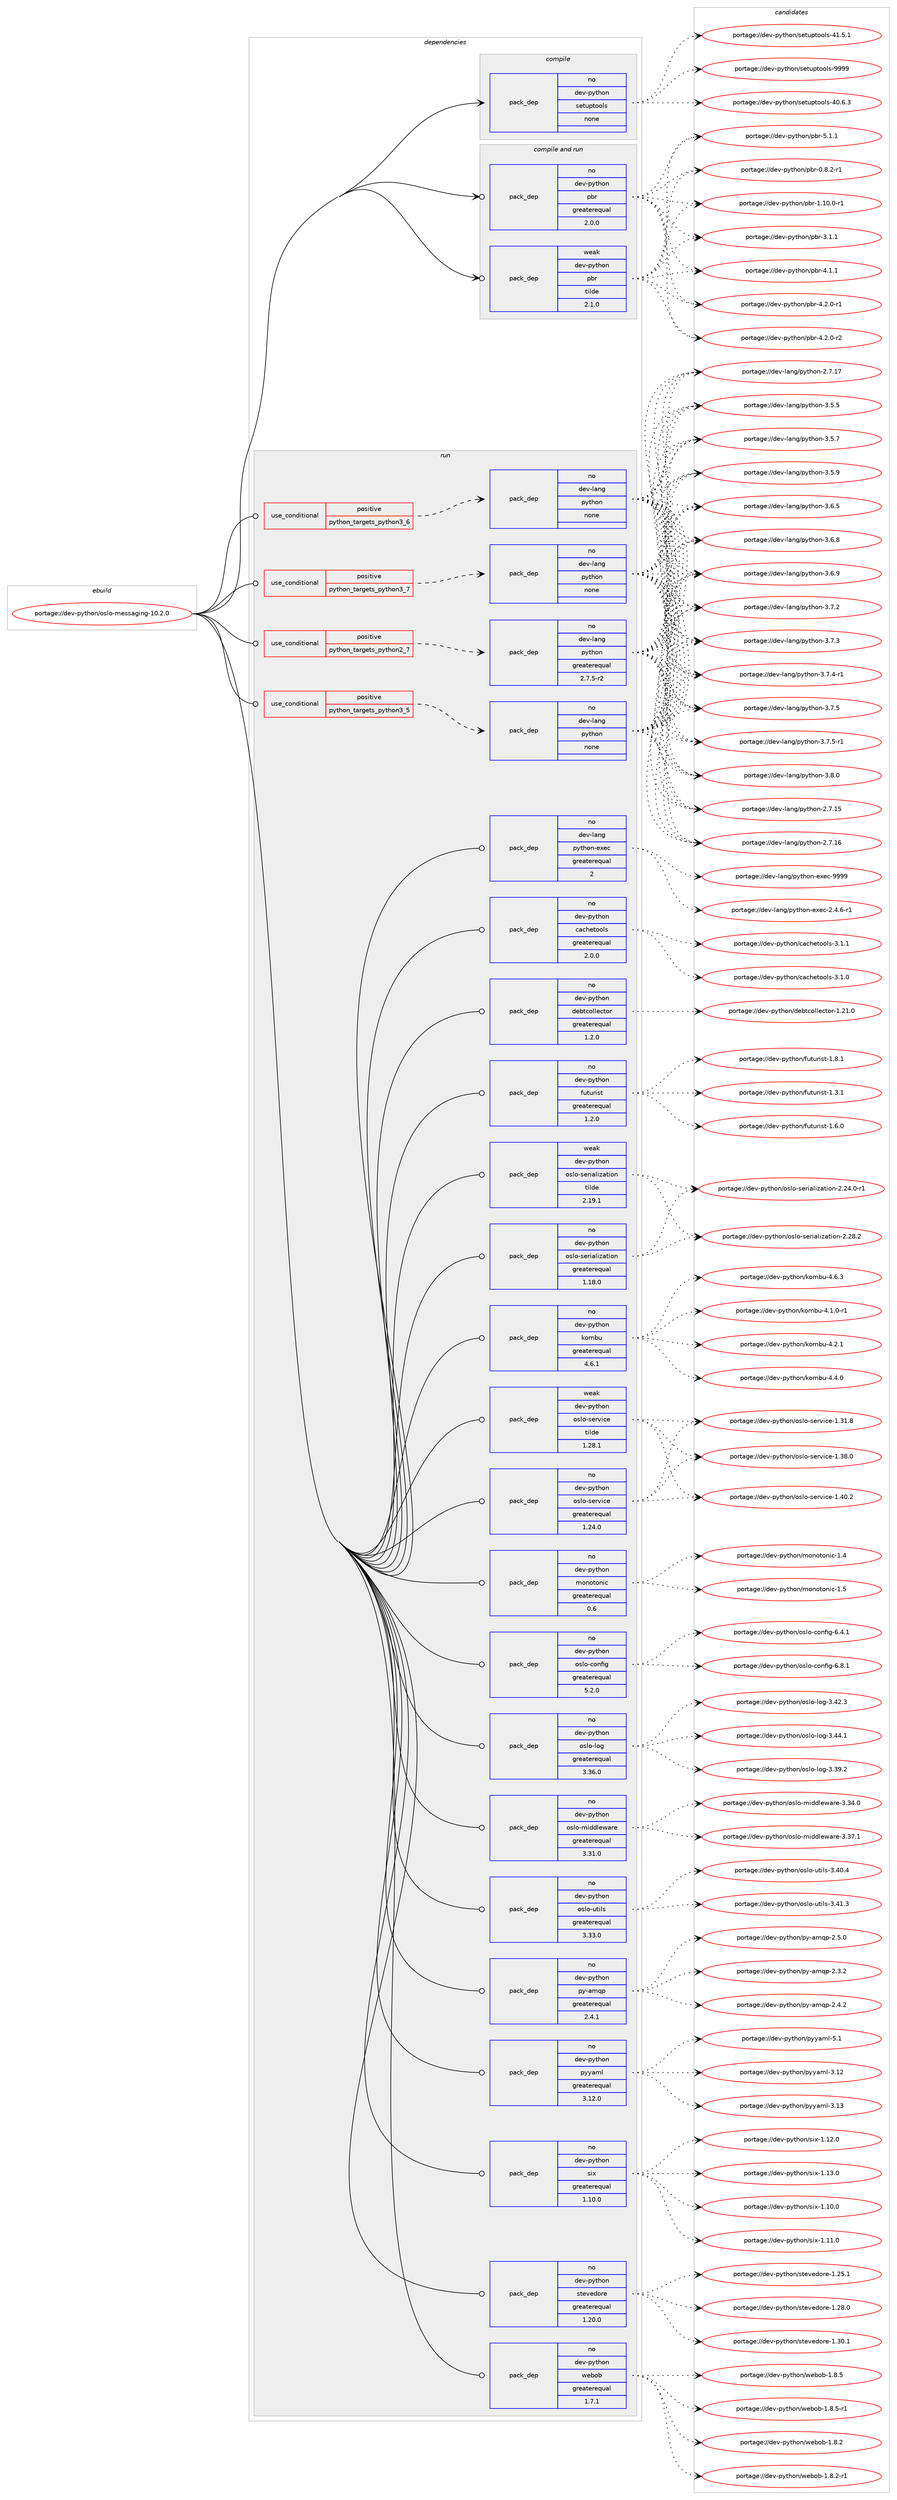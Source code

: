 digraph prolog {

# *************
# Graph options
# *************

newrank=true;
concentrate=true;
compound=true;
graph [rankdir=LR,fontname=Helvetica,fontsize=10,ranksep=1.5];#, ranksep=2.5, nodesep=0.2];
edge  [arrowhead=vee];
node  [fontname=Helvetica,fontsize=10];

# **********
# The ebuild
# **********

subgraph cluster_leftcol {
color=gray;
rank=same;
label=<<i>ebuild</i>>;
id [label="portage://dev-python/oslo-messaging-10.2.0", color=red, width=4, href="../dev-python/oslo-messaging-10.2.0.svg"];
}

# ****************
# The dependencies
# ****************

subgraph cluster_midcol {
color=gray;
label=<<i>dependencies</i>>;
subgraph cluster_compile {
fillcolor="#eeeeee";
style=filled;
label=<<i>compile</i>>;
subgraph pack117744 {
dependency154255 [label=<<TABLE BORDER="0" CELLBORDER="1" CELLSPACING="0" CELLPADDING="4" WIDTH="220"><TR><TD ROWSPAN="6" CELLPADDING="30">pack_dep</TD></TR><TR><TD WIDTH="110">no</TD></TR><TR><TD>dev-python</TD></TR><TR><TD>setuptools</TD></TR><TR><TD>none</TD></TR><TR><TD></TD></TR></TABLE>>, shape=none, color=blue];
}
id:e -> dependency154255:w [weight=20,style="solid",arrowhead="vee"];
}
subgraph cluster_compileandrun {
fillcolor="#eeeeee";
style=filled;
label=<<i>compile and run</i>>;
subgraph pack117745 {
dependency154256 [label=<<TABLE BORDER="0" CELLBORDER="1" CELLSPACING="0" CELLPADDING="4" WIDTH="220"><TR><TD ROWSPAN="6" CELLPADDING="30">pack_dep</TD></TR><TR><TD WIDTH="110">no</TD></TR><TR><TD>dev-python</TD></TR><TR><TD>pbr</TD></TR><TR><TD>greaterequal</TD></TR><TR><TD>2.0.0</TD></TR></TABLE>>, shape=none, color=blue];
}
id:e -> dependency154256:w [weight=20,style="solid",arrowhead="odotvee"];
subgraph pack117746 {
dependency154257 [label=<<TABLE BORDER="0" CELLBORDER="1" CELLSPACING="0" CELLPADDING="4" WIDTH="220"><TR><TD ROWSPAN="6" CELLPADDING="30">pack_dep</TD></TR><TR><TD WIDTH="110">weak</TD></TR><TR><TD>dev-python</TD></TR><TR><TD>pbr</TD></TR><TR><TD>tilde</TD></TR><TR><TD>2.1.0</TD></TR></TABLE>>, shape=none, color=blue];
}
id:e -> dependency154257:w [weight=20,style="solid",arrowhead="odotvee"];
}
subgraph cluster_run {
fillcolor="#eeeeee";
style=filled;
label=<<i>run</i>>;
subgraph cond33170 {
dependency154258 [label=<<TABLE BORDER="0" CELLBORDER="1" CELLSPACING="0" CELLPADDING="4"><TR><TD ROWSPAN="3" CELLPADDING="10">use_conditional</TD></TR><TR><TD>positive</TD></TR><TR><TD>python_targets_python2_7</TD></TR></TABLE>>, shape=none, color=red];
subgraph pack117747 {
dependency154259 [label=<<TABLE BORDER="0" CELLBORDER="1" CELLSPACING="0" CELLPADDING="4" WIDTH="220"><TR><TD ROWSPAN="6" CELLPADDING="30">pack_dep</TD></TR><TR><TD WIDTH="110">no</TD></TR><TR><TD>dev-lang</TD></TR><TR><TD>python</TD></TR><TR><TD>greaterequal</TD></TR><TR><TD>2.7.5-r2</TD></TR></TABLE>>, shape=none, color=blue];
}
dependency154258:e -> dependency154259:w [weight=20,style="dashed",arrowhead="vee"];
}
id:e -> dependency154258:w [weight=20,style="solid",arrowhead="odot"];
subgraph cond33171 {
dependency154260 [label=<<TABLE BORDER="0" CELLBORDER="1" CELLSPACING="0" CELLPADDING="4"><TR><TD ROWSPAN="3" CELLPADDING="10">use_conditional</TD></TR><TR><TD>positive</TD></TR><TR><TD>python_targets_python3_5</TD></TR></TABLE>>, shape=none, color=red];
subgraph pack117748 {
dependency154261 [label=<<TABLE BORDER="0" CELLBORDER="1" CELLSPACING="0" CELLPADDING="4" WIDTH="220"><TR><TD ROWSPAN="6" CELLPADDING="30">pack_dep</TD></TR><TR><TD WIDTH="110">no</TD></TR><TR><TD>dev-lang</TD></TR><TR><TD>python</TD></TR><TR><TD>none</TD></TR><TR><TD></TD></TR></TABLE>>, shape=none, color=blue];
}
dependency154260:e -> dependency154261:w [weight=20,style="dashed",arrowhead="vee"];
}
id:e -> dependency154260:w [weight=20,style="solid",arrowhead="odot"];
subgraph cond33172 {
dependency154262 [label=<<TABLE BORDER="0" CELLBORDER="1" CELLSPACING="0" CELLPADDING="4"><TR><TD ROWSPAN="3" CELLPADDING="10">use_conditional</TD></TR><TR><TD>positive</TD></TR><TR><TD>python_targets_python3_6</TD></TR></TABLE>>, shape=none, color=red];
subgraph pack117749 {
dependency154263 [label=<<TABLE BORDER="0" CELLBORDER="1" CELLSPACING="0" CELLPADDING="4" WIDTH="220"><TR><TD ROWSPAN="6" CELLPADDING="30">pack_dep</TD></TR><TR><TD WIDTH="110">no</TD></TR><TR><TD>dev-lang</TD></TR><TR><TD>python</TD></TR><TR><TD>none</TD></TR><TR><TD></TD></TR></TABLE>>, shape=none, color=blue];
}
dependency154262:e -> dependency154263:w [weight=20,style="dashed",arrowhead="vee"];
}
id:e -> dependency154262:w [weight=20,style="solid",arrowhead="odot"];
subgraph cond33173 {
dependency154264 [label=<<TABLE BORDER="0" CELLBORDER="1" CELLSPACING="0" CELLPADDING="4"><TR><TD ROWSPAN="3" CELLPADDING="10">use_conditional</TD></TR><TR><TD>positive</TD></TR><TR><TD>python_targets_python3_7</TD></TR></TABLE>>, shape=none, color=red];
subgraph pack117750 {
dependency154265 [label=<<TABLE BORDER="0" CELLBORDER="1" CELLSPACING="0" CELLPADDING="4" WIDTH="220"><TR><TD ROWSPAN="6" CELLPADDING="30">pack_dep</TD></TR><TR><TD WIDTH="110">no</TD></TR><TR><TD>dev-lang</TD></TR><TR><TD>python</TD></TR><TR><TD>none</TD></TR><TR><TD></TD></TR></TABLE>>, shape=none, color=blue];
}
dependency154264:e -> dependency154265:w [weight=20,style="dashed",arrowhead="vee"];
}
id:e -> dependency154264:w [weight=20,style="solid",arrowhead="odot"];
subgraph pack117751 {
dependency154266 [label=<<TABLE BORDER="0" CELLBORDER="1" CELLSPACING="0" CELLPADDING="4" WIDTH="220"><TR><TD ROWSPAN="6" CELLPADDING="30">pack_dep</TD></TR><TR><TD WIDTH="110">no</TD></TR><TR><TD>dev-lang</TD></TR><TR><TD>python-exec</TD></TR><TR><TD>greaterequal</TD></TR><TR><TD>2</TD></TR></TABLE>>, shape=none, color=blue];
}
id:e -> dependency154266:w [weight=20,style="solid",arrowhead="odot"];
subgraph pack117752 {
dependency154267 [label=<<TABLE BORDER="0" CELLBORDER="1" CELLSPACING="0" CELLPADDING="4" WIDTH="220"><TR><TD ROWSPAN="6" CELLPADDING="30">pack_dep</TD></TR><TR><TD WIDTH="110">no</TD></TR><TR><TD>dev-python</TD></TR><TR><TD>cachetools</TD></TR><TR><TD>greaterequal</TD></TR><TR><TD>2.0.0</TD></TR></TABLE>>, shape=none, color=blue];
}
id:e -> dependency154267:w [weight=20,style="solid",arrowhead="odot"];
subgraph pack117753 {
dependency154268 [label=<<TABLE BORDER="0" CELLBORDER="1" CELLSPACING="0" CELLPADDING="4" WIDTH="220"><TR><TD ROWSPAN="6" CELLPADDING="30">pack_dep</TD></TR><TR><TD WIDTH="110">no</TD></TR><TR><TD>dev-python</TD></TR><TR><TD>debtcollector</TD></TR><TR><TD>greaterequal</TD></TR><TR><TD>1.2.0</TD></TR></TABLE>>, shape=none, color=blue];
}
id:e -> dependency154268:w [weight=20,style="solid",arrowhead="odot"];
subgraph pack117754 {
dependency154269 [label=<<TABLE BORDER="0" CELLBORDER="1" CELLSPACING="0" CELLPADDING="4" WIDTH="220"><TR><TD ROWSPAN="6" CELLPADDING="30">pack_dep</TD></TR><TR><TD WIDTH="110">no</TD></TR><TR><TD>dev-python</TD></TR><TR><TD>futurist</TD></TR><TR><TD>greaterequal</TD></TR><TR><TD>1.2.0</TD></TR></TABLE>>, shape=none, color=blue];
}
id:e -> dependency154269:w [weight=20,style="solid",arrowhead="odot"];
subgraph pack117755 {
dependency154270 [label=<<TABLE BORDER="0" CELLBORDER="1" CELLSPACING="0" CELLPADDING="4" WIDTH="220"><TR><TD ROWSPAN="6" CELLPADDING="30">pack_dep</TD></TR><TR><TD WIDTH="110">no</TD></TR><TR><TD>dev-python</TD></TR><TR><TD>kombu</TD></TR><TR><TD>greaterequal</TD></TR><TR><TD>4.6.1</TD></TR></TABLE>>, shape=none, color=blue];
}
id:e -> dependency154270:w [weight=20,style="solid",arrowhead="odot"];
subgraph pack117756 {
dependency154271 [label=<<TABLE BORDER="0" CELLBORDER="1" CELLSPACING="0" CELLPADDING="4" WIDTH="220"><TR><TD ROWSPAN="6" CELLPADDING="30">pack_dep</TD></TR><TR><TD WIDTH="110">no</TD></TR><TR><TD>dev-python</TD></TR><TR><TD>monotonic</TD></TR><TR><TD>greaterequal</TD></TR><TR><TD>0.6</TD></TR></TABLE>>, shape=none, color=blue];
}
id:e -> dependency154271:w [weight=20,style="solid",arrowhead="odot"];
subgraph pack117757 {
dependency154272 [label=<<TABLE BORDER="0" CELLBORDER="1" CELLSPACING="0" CELLPADDING="4" WIDTH="220"><TR><TD ROWSPAN="6" CELLPADDING="30">pack_dep</TD></TR><TR><TD WIDTH="110">no</TD></TR><TR><TD>dev-python</TD></TR><TR><TD>oslo-config</TD></TR><TR><TD>greaterequal</TD></TR><TR><TD>5.2.0</TD></TR></TABLE>>, shape=none, color=blue];
}
id:e -> dependency154272:w [weight=20,style="solid",arrowhead="odot"];
subgraph pack117758 {
dependency154273 [label=<<TABLE BORDER="0" CELLBORDER="1" CELLSPACING="0" CELLPADDING="4" WIDTH="220"><TR><TD ROWSPAN="6" CELLPADDING="30">pack_dep</TD></TR><TR><TD WIDTH="110">no</TD></TR><TR><TD>dev-python</TD></TR><TR><TD>oslo-log</TD></TR><TR><TD>greaterequal</TD></TR><TR><TD>3.36.0</TD></TR></TABLE>>, shape=none, color=blue];
}
id:e -> dependency154273:w [weight=20,style="solid",arrowhead="odot"];
subgraph pack117759 {
dependency154274 [label=<<TABLE BORDER="0" CELLBORDER="1" CELLSPACING="0" CELLPADDING="4" WIDTH="220"><TR><TD ROWSPAN="6" CELLPADDING="30">pack_dep</TD></TR><TR><TD WIDTH="110">no</TD></TR><TR><TD>dev-python</TD></TR><TR><TD>oslo-middleware</TD></TR><TR><TD>greaterequal</TD></TR><TR><TD>3.31.0</TD></TR></TABLE>>, shape=none, color=blue];
}
id:e -> dependency154274:w [weight=20,style="solid",arrowhead="odot"];
subgraph pack117760 {
dependency154275 [label=<<TABLE BORDER="0" CELLBORDER="1" CELLSPACING="0" CELLPADDING="4" WIDTH="220"><TR><TD ROWSPAN="6" CELLPADDING="30">pack_dep</TD></TR><TR><TD WIDTH="110">no</TD></TR><TR><TD>dev-python</TD></TR><TR><TD>oslo-serialization</TD></TR><TR><TD>greaterequal</TD></TR><TR><TD>1.18.0</TD></TR></TABLE>>, shape=none, color=blue];
}
id:e -> dependency154275:w [weight=20,style="solid",arrowhead="odot"];
subgraph pack117761 {
dependency154276 [label=<<TABLE BORDER="0" CELLBORDER="1" CELLSPACING="0" CELLPADDING="4" WIDTH="220"><TR><TD ROWSPAN="6" CELLPADDING="30">pack_dep</TD></TR><TR><TD WIDTH="110">no</TD></TR><TR><TD>dev-python</TD></TR><TR><TD>oslo-service</TD></TR><TR><TD>greaterequal</TD></TR><TR><TD>1.24.0</TD></TR></TABLE>>, shape=none, color=blue];
}
id:e -> dependency154276:w [weight=20,style="solid",arrowhead="odot"];
subgraph pack117762 {
dependency154277 [label=<<TABLE BORDER="0" CELLBORDER="1" CELLSPACING="0" CELLPADDING="4" WIDTH="220"><TR><TD ROWSPAN="6" CELLPADDING="30">pack_dep</TD></TR><TR><TD WIDTH="110">no</TD></TR><TR><TD>dev-python</TD></TR><TR><TD>oslo-utils</TD></TR><TR><TD>greaterequal</TD></TR><TR><TD>3.33.0</TD></TR></TABLE>>, shape=none, color=blue];
}
id:e -> dependency154277:w [weight=20,style="solid",arrowhead="odot"];
subgraph pack117763 {
dependency154278 [label=<<TABLE BORDER="0" CELLBORDER="1" CELLSPACING="0" CELLPADDING="4" WIDTH="220"><TR><TD ROWSPAN="6" CELLPADDING="30">pack_dep</TD></TR><TR><TD WIDTH="110">no</TD></TR><TR><TD>dev-python</TD></TR><TR><TD>py-amqp</TD></TR><TR><TD>greaterequal</TD></TR><TR><TD>2.4.1</TD></TR></TABLE>>, shape=none, color=blue];
}
id:e -> dependency154278:w [weight=20,style="solid",arrowhead="odot"];
subgraph pack117764 {
dependency154279 [label=<<TABLE BORDER="0" CELLBORDER="1" CELLSPACING="0" CELLPADDING="4" WIDTH="220"><TR><TD ROWSPAN="6" CELLPADDING="30">pack_dep</TD></TR><TR><TD WIDTH="110">no</TD></TR><TR><TD>dev-python</TD></TR><TR><TD>pyyaml</TD></TR><TR><TD>greaterequal</TD></TR><TR><TD>3.12.0</TD></TR></TABLE>>, shape=none, color=blue];
}
id:e -> dependency154279:w [weight=20,style="solid",arrowhead="odot"];
subgraph pack117765 {
dependency154280 [label=<<TABLE BORDER="0" CELLBORDER="1" CELLSPACING="0" CELLPADDING="4" WIDTH="220"><TR><TD ROWSPAN="6" CELLPADDING="30">pack_dep</TD></TR><TR><TD WIDTH="110">no</TD></TR><TR><TD>dev-python</TD></TR><TR><TD>six</TD></TR><TR><TD>greaterequal</TD></TR><TR><TD>1.10.0</TD></TR></TABLE>>, shape=none, color=blue];
}
id:e -> dependency154280:w [weight=20,style="solid",arrowhead="odot"];
subgraph pack117766 {
dependency154281 [label=<<TABLE BORDER="0" CELLBORDER="1" CELLSPACING="0" CELLPADDING="4" WIDTH="220"><TR><TD ROWSPAN="6" CELLPADDING="30">pack_dep</TD></TR><TR><TD WIDTH="110">no</TD></TR><TR><TD>dev-python</TD></TR><TR><TD>stevedore</TD></TR><TR><TD>greaterequal</TD></TR><TR><TD>1.20.0</TD></TR></TABLE>>, shape=none, color=blue];
}
id:e -> dependency154281:w [weight=20,style="solid",arrowhead="odot"];
subgraph pack117767 {
dependency154282 [label=<<TABLE BORDER="0" CELLBORDER="1" CELLSPACING="0" CELLPADDING="4" WIDTH="220"><TR><TD ROWSPAN="6" CELLPADDING="30">pack_dep</TD></TR><TR><TD WIDTH="110">no</TD></TR><TR><TD>dev-python</TD></TR><TR><TD>webob</TD></TR><TR><TD>greaterequal</TD></TR><TR><TD>1.7.1</TD></TR></TABLE>>, shape=none, color=blue];
}
id:e -> dependency154282:w [weight=20,style="solid",arrowhead="odot"];
subgraph pack117768 {
dependency154283 [label=<<TABLE BORDER="0" CELLBORDER="1" CELLSPACING="0" CELLPADDING="4" WIDTH="220"><TR><TD ROWSPAN="6" CELLPADDING="30">pack_dep</TD></TR><TR><TD WIDTH="110">weak</TD></TR><TR><TD>dev-python</TD></TR><TR><TD>oslo-serialization</TD></TR><TR><TD>tilde</TD></TR><TR><TD>2.19.1</TD></TR></TABLE>>, shape=none, color=blue];
}
id:e -> dependency154283:w [weight=20,style="solid",arrowhead="odot"];
subgraph pack117769 {
dependency154284 [label=<<TABLE BORDER="0" CELLBORDER="1" CELLSPACING="0" CELLPADDING="4" WIDTH="220"><TR><TD ROWSPAN="6" CELLPADDING="30">pack_dep</TD></TR><TR><TD WIDTH="110">weak</TD></TR><TR><TD>dev-python</TD></TR><TR><TD>oslo-service</TD></TR><TR><TD>tilde</TD></TR><TR><TD>1.28.1</TD></TR></TABLE>>, shape=none, color=blue];
}
id:e -> dependency154284:w [weight=20,style="solid",arrowhead="odot"];
}
}

# **************
# The candidates
# **************

subgraph cluster_choices {
rank=same;
color=gray;
label=<<i>candidates</i>>;

subgraph choice117744 {
color=black;
nodesep=1;
choiceportage100101118451121211161041111104711510111611711211611111110811545524846544651 [label="portage://dev-python/setuptools-40.6.3", color=red, width=4,href="../dev-python/setuptools-40.6.3.svg"];
choiceportage100101118451121211161041111104711510111611711211611111110811545524946534649 [label="portage://dev-python/setuptools-41.5.1", color=red, width=4,href="../dev-python/setuptools-41.5.1.svg"];
choiceportage10010111845112121116104111110471151011161171121161111111081154557575757 [label="portage://dev-python/setuptools-9999", color=red, width=4,href="../dev-python/setuptools-9999.svg"];
dependency154255:e -> choiceportage100101118451121211161041111104711510111611711211611111110811545524846544651:w [style=dotted,weight="100"];
dependency154255:e -> choiceportage100101118451121211161041111104711510111611711211611111110811545524946534649:w [style=dotted,weight="100"];
dependency154255:e -> choiceportage10010111845112121116104111110471151011161171121161111111081154557575757:w [style=dotted,weight="100"];
}
subgraph choice117745 {
color=black;
nodesep=1;
choiceportage1001011184511212111610411111047112981144548465646504511449 [label="portage://dev-python/pbr-0.8.2-r1", color=red, width=4,href="../dev-python/pbr-0.8.2-r1.svg"];
choiceportage100101118451121211161041111104711298114454946494846484511449 [label="portage://dev-python/pbr-1.10.0-r1", color=red, width=4,href="../dev-python/pbr-1.10.0-r1.svg"];
choiceportage100101118451121211161041111104711298114455146494649 [label="portage://dev-python/pbr-3.1.1", color=red, width=4,href="../dev-python/pbr-3.1.1.svg"];
choiceportage100101118451121211161041111104711298114455246494649 [label="portage://dev-python/pbr-4.1.1", color=red, width=4,href="../dev-python/pbr-4.1.1.svg"];
choiceportage1001011184511212111610411111047112981144552465046484511449 [label="portage://dev-python/pbr-4.2.0-r1", color=red, width=4,href="../dev-python/pbr-4.2.0-r1.svg"];
choiceportage1001011184511212111610411111047112981144552465046484511450 [label="portage://dev-python/pbr-4.2.0-r2", color=red, width=4,href="../dev-python/pbr-4.2.0-r2.svg"];
choiceportage100101118451121211161041111104711298114455346494649 [label="portage://dev-python/pbr-5.1.1", color=red, width=4,href="../dev-python/pbr-5.1.1.svg"];
dependency154256:e -> choiceportage1001011184511212111610411111047112981144548465646504511449:w [style=dotted,weight="100"];
dependency154256:e -> choiceportage100101118451121211161041111104711298114454946494846484511449:w [style=dotted,weight="100"];
dependency154256:e -> choiceportage100101118451121211161041111104711298114455146494649:w [style=dotted,weight="100"];
dependency154256:e -> choiceportage100101118451121211161041111104711298114455246494649:w [style=dotted,weight="100"];
dependency154256:e -> choiceportage1001011184511212111610411111047112981144552465046484511449:w [style=dotted,weight="100"];
dependency154256:e -> choiceportage1001011184511212111610411111047112981144552465046484511450:w [style=dotted,weight="100"];
dependency154256:e -> choiceportage100101118451121211161041111104711298114455346494649:w [style=dotted,weight="100"];
}
subgraph choice117746 {
color=black;
nodesep=1;
choiceportage1001011184511212111610411111047112981144548465646504511449 [label="portage://dev-python/pbr-0.8.2-r1", color=red, width=4,href="../dev-python/pbr-0.8.2-r1.svg"];
choiceportage100101118451121211161041111104711298114454946494846484511449 [label="portage://dev-python/pbr-1.10.0-r1", color=red, width=4,href="../dev-python/pbr-1.10.0-r1.svg"];
choiceportage100101118451121211161041111104711298114455146494649 [label="portage://dev-python/pbr-3.1.1", color=red, width=4,href="../dev-python/pbr-3.1.1.svg"];
choiceportage100101118451121211161041111104711298114455246494649 [label="portage://dev-python/pbr-4.1.1", color=red, width=4,href="../dev-python/pbr-4.1.1.svg"];
choiceportage1001011184511212111610411111047112981144552465046484511449 [label="portage://dev-python/pbr-4.2.0-r1", color=red, width=4,href="../dev-python/pbr-4.2.0-r1.svg"];
choiceportage1001011184511212111610411111047112981144552465046484511450 [label="portage://dev-python/pbr-4.2.0-r2", color=red, width=4,href="../dev-python/pbr-4.2.0-r2.svg"];
choiceportage100101118451121211161041111104711298114455346494649 [label="portage://dev-python/pbr-5.1.1", color=red, width=4,href="../dev-python/pbr-5.1.1.svg"];
dependency154257:e -> choiceportage1001011184511212111610411111047112981144548465646504511449:w [style=dotted,weight="100"];
dependency154257:e -> choiceportage100101118451121211161041111104711298114454946494846484511449:w [style=dotted,weight="100"];
dependency154257:e -> choiceportage100101118451121211161041111104711298114455146494649:w [style=dotted,weight="100"];
dependency154257:e -> choiceportage100101118451121211161041111104711298114455246494649:w [style=dotted,weight="100"];
dependency154257:e -> choiceportage1001011184511212111610411111047112981144552465046484511449:w [style=dotted,weight="100"];
dependency154257:e -> choiceportage1001011184511212111610411111047112981144552465046484511450:w [style=dotted,weight="100"];
dependency154257:e -> choiceportage100101118451121211161041111104711298114455346494649:w [style=dotted,weight="100"];
}
subgraph choice117747 {
color=black;
nodesep=1;
choiceportage10010111845108971101034711212111610411111045504655464953 [label="portage://dev-lang/python-2.7.15", color=red, width=4,href="../dev-lang/python-2.7.15.svg"];
choiceportage10010111845108971101034711212111610411111045504655464954 [label="portage://dev-lang/python-2.7.16", color=red, width=4,href="../dev-lang/python-2.7.16.svg"];
choiceportage10010111845108971101034711212111610411111045504655464955 [label="portage://dev-lang/python-2.7.17", color=red, width=4,href="../dev-lang/python-2.7.17.svg"];
choiceportage100101118451089711010347112121116104111110455146534653 [label="portage://dev-lang/python-3.5.5", color=red, width=4,href="../dev-lang/python-3.5.5.svg"];
choiceportage100101118451089711010347112121116104111110455146534655 [label="portage://dev-lang/python-3.5.7", color=red, width=4,href="../dev-lang/python-3.5.7.svg"];
choiceportage100101118451089711010347112121116104111110455146534657 [label="portage://dev-lang/python-3.5.9", color=red, width=4,href="../dev-lang/python-3.5.9.svg"];
choiceportage100101118451089711010347112121116104111110455146544653 [label="portage://dev-lang/python-3.6.5", color=red, width=4,href="../dev-lang/python-3.6.5.svg"];
choiceportage100101118451089711010347112121116104111110455146544656 [label="portage://dev-lang/python-3.6.8", color=red, width=4,href="../dev-lang/python-3.6.8.svg"];
choiceportage100101118451089711010347112121116104111110455146544657 [label="portage://dev-lang/python-3.6.9", color=red, width=4,href="../dev-lang/python-3.6.9.svg"];
choiceportage100101118451089711010347112121116104111110455146554650 [label="portage://dev-lang/python-3.7.2", color=red, width=4,href="../dev-lang/python-3.7.2.svg"];
choiceportage100101118451089711010347112121116104111110455146554651 [label="portage://dev-lang/python-3.7.3", color=red, width=4,href="../dev-lang/python-3.7.3.svg"];
choiceportage1001011184510897110103471121211161041111104551465546524511449 [label="portage://dev-lang/python-3.7.4-r1", color=red, width=4,href="../dev-lang/python-3.7.4-r1.svg"];
choiceportage100101118451089711010347112121116104111110455146554653 [label="portage://dev-lang/python-3.7.5", color=red, width=4,href="../dev-lang/python-3.7.5.svg"];
choiceportage1001011184510897110103471121211161041111104551465546534511449 [label="portage://dev-lang/python-3.7.5-r1", color=red, width=4,href="../dev-lang/python-3.7.5-r1.svg"];
choiceportage100101118451089711010347112121116104111110455146564648 [label="portage://dev-lang/python-3.8.0", color=red, width=4,href="../dev-lang/python-3.8.0.svg"];
dependency154259:e -> choiceportage10010111845108971101034711212111610411111045504655464953:w [style=dotted,weight="100"];
dependency154259:e -> choiceportage10010111845108971101034711212111610411111045504655464954:w [style=dotted,weight="100"];
dependency154259:e -> choiceportage10010111845108971101034711212111610411111045504655464955:w [style=dotted,weight="100"];
dependency154259:e -> choiceportage100101118451089711010347112121116104111110455146534653:w [style=dotted,weight="100"];
dependency154259:e -> choiceportage100101118451089711010347112121116104111110455146534655:w [style=dotted,weight="100"];
dependency154259:e -> choiceportage100101118451089711010347112121116104111110455146534657:w [style=dotted,weight="100"];
dependency154259:e -> choiceportage100101118451089711010347112121116104111110455146544653:w [style=dotted,weight="100"];
dependency154259:e -> choiceportage100101118451089711010347112121116104111110455146544656:w [style=dotted,weight="100"];
dependency154259:e -> choiceportage100101118451089711010347112121116104111110455146544657:w [style=dotted,weight="100"];
dependency154259:e -> choiceportage100101118451089711010347112121116104111110455146554650:w [style=dotted,weight="100"];
dependency154259:e -> choiceportage100101118451089711010347112121116104111110455146554651:w [style=dotted,weight="100"];
dependency154259:e -> choiceportage1001011184510897110103471121211161041111104551465546524511449:w [style=dotted,weight="100"];
dependency154259:e -> choiceportage100101118451089711010347112121116104111110455146554653:w [style=dotted,weight="100"];
dependency154259:e -> choiceportage1001011184510897110103471121211161041111104551465546534511449:w [style=dotted,weight="100"];
dependency154259:e -> choiceportage100101118451089711010347112121116104111110455146564648:w [style=dotted,weight="100"];
}
subgraph choice117748 {
color=black;
nodesep=1;
choiceportage10010111845108971101034711212111610411111045504655464953 [label="portage://dev-lang/python-2.7.15", color=red, width=4,href="../dev-lang/python-2.7.15.svg"];
choiceportage10010111845108971101034711212111610411111045504655464954 [label="portage://dev-lang/python-2.7.16", color=red, width=4,href="../dev-lang/python-2.7.16.svg"];
choiceportage10010111845108971101034711212111610411111045504655464955 [label="portage://dev-lang/python-2.7.17", color=red, width=4,href="../dev-lang/python-2.7.17.svg"];
choiceportage100101118451089711010347112121116104111110455146534653 [label="portage://dev-lang/python-3.5.5", color=red, width=4,href="../dev-lang/python-3.5.5.svg"];
choiceportage100101118451089711010347112121116104111110455146534655 [label="portage://dev-lang/python-3.5.7", color=red, width=4,href="../dev-lang/python-3.5.7.svg"];
choiceportage100101118451089711010347112121116104111110455146534657 [label="portage://dev-lang/python-3.5.9", color=red, width=4,href="../dev-lang/python-3.5.9.svg"];
choiceportage100101118451089711010347112121116104111110455146544653 [label="portage://dev-lang/python-3.6.5", color=red, width=4,href="../dev-lang/python-3.6.5.svg"];
choiceportage100101118451089711010347112121116104111110455146544656 [label="portage://dev-lang/python-3.6.8", color=red, width=4,href="../dev-lang/python-3.6.8.svg"];
choiceportage100101118451089711010347112121116104111110455146544657 [label="portage://dev-lang/python-3.6.9", color=red, width=4,href="../dev-lang/python-3.6.9.svg"];
choiceportage100101118451089711010347112121116104111110455146554650 [label="portage://dev-lang/python-3.7.2", color=red, width=4,href="../dev-lang/python-3.7.2.svg"];
choiceportage100101118451089711010347112121116104111110455146554651 [label="portage://dev-lang/python-3.7.3", color=red, width=4,href="../dev-lang/python-3.7.3.svg"];
choiceportage1001011184510897110103471121211161041111104551465546524511449 [label="portage://dev-lang/python-3.7.4-r1", color=red, width=4,href="../dev-lang/python-3.7.4-r1.svg"];
choiceportage100101118451089711010347112121116104111110455146554653 [label="portage://dev-lang/python-3.7.5", color=red, width=4,href="../dev-lang/python-3.7.5.svg"];
choiceportage1001011184510897110103471121211161041111104551465546534511449 [label="portage://dev-lang/python-3.7.5-r1", color=red, width=4,href="../dev-lang/python-3.7.5-r1.svg"];
choiceportage100101118451089711010347112121116104111110455146564648 [label="portage://dev-lang/python-3.8.0", color=red, width=4,href="../dev-lang/python-3.8.0.svg"];
dependency154261:e -> choiceportage10010111845108971101034711212111610411111045504655464953:w [style=dotted,weight="100"];
dependency154261:e -> choiceportage10010111845108971101034711212111610411111045504655464954:w [style=dotted,weight="100"];
dependency154261:e -> choiceportage10010111845108971101034711212111610411111045504655464955:w [style=dotted,weight="100"];
dependency154261:e -> choiceportage100101118451089711010347112121116104111110455146534653:w [style=dotted,weight="100"];
dependency154261:e -> choiceportage100101118451089711010347112121116104111110455146534655:w [style=dotted,weight="100"];
dependency154261:e -> choiceportage100101118451089711010347112121116104111110455146534657:w [style=dotted,weight="100"];
dependency154261:e -> choiceportage100101118451089711010347112121116104111110455146544653:w [style=dotted,weight="100"];
dependency154261:e -> choiceportage100101118451089711010347112121116104111110455146544656:w [style=dotted,weight="100"];
dependency154261:e -> choiceportage100101118451089711010347112121116104111110455146544657:w [style=dotted,weight="100"];
dependency154261:e -> choiceportage100101118451089711010347112121116104111110455146554650:w [style=dotted,weight="100"];
dependency154261:e -> choiceportage100101118451089711010347112121116104111110455146554651:w [style=dotted,weight="100"];
dependency154261:e -> choiceportage1001011184510897110103471121211161041111104551465546524511449:w [style=dotted,weight="100"];
dependency154261:e -> choiceportage100101118451089711010347112121116104111110455146554653:w [style=dotted,weight="100"];
dependency154261:e -> choiceportage1001011184510897110103471121211161041111104551465546534511449:w [style=dotted,weight="100"];
dependency154261:e -> choiceportage100101118451089711010347112121116104111110455146564648:w [style=dotted,weight="100"];
}
subgraph choice117749 {
color=black;
nodesep=1;
choiceportage10010111845108971101034711212111610411111045504655464953 [label="portage://dev-lang/python-2.7.15", color=red, width=4,href="../dev-lang/python-2.7.15.svg"];
choiceportage10010111845108971101034711212111610411111045504655464954 [label="portage://dev-lang/python-2.7.16", color=red, width=4,href="../dev-lang/python-2.7.16.svg"];
choiceportage10010111845108971101034711212111610411111045504655464955 [label="portage://dev-lang/python-2.7.17", color=red, width=4,href="../dev-lang/python-2.7.17.svg"];
choiceportage100101118451089711010347112121116104111110455146534653 [label="portage://dev-lang/python-3.5.5", color=red, width=4,href="../dev-lang/python-3.5.5.svg"];
choiceportage100101118451089711010347112121116104111110455146534655 [label="portage://dev-lang/python-3.5.7", color=red, width=4,href="../dev-lang/python-3.5.7.svg"];
choiceportage100101118451089711010347112121116104111110455146534657 [label="portage://dev-lang/python-3.5.9", color=red, width=4,href="../dev-lang/python-3.5.9.svg"];
choiceportage100101118451089711010347112121116104111110455146544653 [label="portage://dev-lang/python-3.6.5", color=red, width=4,href="../dev-lang/python-3.6.5.svg"];
choiceportage100101118451089711010347112121116104111110455146544656 [label="portage://dev-lang/python-3.6.8", color=red, width=4,href="../dev-lang/python-3.6.8.svg"];
choiceportage100101118451089711010347112121116104111110455146544657 [label="portage://dev-lang/python-3.6.9", color=red, width=4,href="../dev-lang/python-3.6.9.svg"];
choiceportage100101118451089711010347112121116104111110455146554650 [label="portage://dev-lang/python-3.7.2", color=red, width=4,href="../dev-lang/python-3.7.2.svg"];
choiceportage100101118451089711010347112121116104111110455146554651 [label="portage://dev-lang/python-3.7.3", color=red, width=4,href="../dev-lang/python-3.7.3.svg"];
choiceportage1001011184510897110103471121211161041111104551465546524511449 [label="portage://dev-lang/python-3.7.4-r1", color=red, width=4,href="../dev-lang/python-3.7.4-r1.svg"];
choiceportage100101118451089711010347112121116104111110455146554653 [label="portage://dev-lang/python-3.7.5", color=red, width=4,href="../dev-lang/python-3.7.5.svg"];
choiceportage1001011184510897110103471121211161041111104551465546534511449 [label="portage://dev-lang/python-3.7.5-r1", color=red, width=4,href="../dev-lang/python-3.7.5-r1.svg"];
choiceportage100101118451089711010347112121116104111110455146564648 [label="portage://dev-lang/python-3.8.0", color=red, width=4,href="../dev-lang/python-3.8.0.svg"];
dependency154263:e -> choiceportage10010111845108971101034711212111610411111045504655464953:w [style=dotted,weight="100"];
dependency154263:e -> choiceportage10010111845108971101034711212111610411111045504655464954:w [style=dotted,weight="100"];
dependency154263:e -> choiceportage10010111845108971101034711212111610411111045504655464955:w [style=dotted,weight="100"];
dependency154263:e -> choiceportage100101118451089711010347112121116104111110455146534653:w [style=dotted,weight="100"];
dependency154263:e -> choiceportage100101118451089711010347112121116104111110455146534655:w [style=dotted,weight="100"];
dependency154263:e -> choiceportage100101118451089711010347112121116104111110455146534657:w [style=dotted,weight="100"];
dependency154263:e -> choiceportage100101118451089711010347112121116104111110455146544653:w [style=dotted,weight="100"];
dependency154263:e -> choiceportage100101118451089711010347112121116104111110455146544656:w [style=dotted,weight="100"];
dependency154263:e -> choiceportage100101118451089711010347112121116104111110455146544657:w [style=dotted,weight="100"];
dependency154263:e -> choiceportage100101118451089711010347112121116104111110455146554650:w [style=dotted,weight="100"];
dependency154263:e -> choiceportage100101118451089711010347112121116104111110455146554651:w [style=dotted,weight="100"];
dependency154263:e -> choiceportage1001011184510897110103471121211161041111104551465546524511449:w [style=dotted,weight="100"];
dependency154263:e -> choiceportage100101118451089711010347112121116104111110455146554653:w [style=dotted,weight="100"];
dependency154263:e -> choiceportage1001011184510897110103471121211161041111104551465546534511449:w [style=dotted,weight="100"];
dependency154263:e -> choiceportage100101118451089711010347112121116104111110455146564648:w [style=dotted,weight="100"];
}
subgraph choice117750 {
color=black;
nodesep=1;
choiceportage10010111845108971101034711212111610411111045504655464953 [label="portage://dev-lang/python-2.7.15", color=red, width=4,href="../dev-lang/python-2.7.15.svg"];
choiceportage10010111845108971101034711212111610411111045504655464954 [label="portage://dev-lang/python-2.7.16", color=red, width=4,href="../dev-lang/python-2.7.16.svg"];
choiceportage10010111845108971101034711212111610411111045504655464955 [label="portage://dev-lang/python-2.7.17", color=red, width=4,href="../dev-lang/python-2.7.17.svg"];
choiceportage100101118451089711010347112121116104111110455146534653 [label="portage://dev-lang/python-3.5.5", color=red, width=4,href="../dev-lang/python-3.5.5.svg"];
choiceportage100101118451089711010347112121116104111110455146534655 [label="portage://dev-lang/python-3.5.7", color=red, width=4,href="../dev-lang/python-3.5.7.svg"];
choiceportage100101118451089711010347112121116104111110455146534657 [label="portage://dev-lang/python-3.5.9", color=red, width=4,href="../dev-lang/python-3.5.9.svg"];
choiceportage100101118451089711010347112121116104111110455146544653 [label="portage://dev-lang/python-3.6.5", color=red, width=4,href="../dev-lang/python-3.6.5.svg"];
choiceportage100101118451089711010347112121116104111110455146544656 [label="portage://dev-lang/python-3.6.8", color=red, width=4,href="../dev-lang/python-3.6.8.svg"];
choiceportage100101118451089711010347112121116104111110455146544657 [label="portage://dev-lang/python-3.6.9", color=red, width=4,href="../dev-lang/python-3.6.9.svg"];
choiceportage100101118451089711010347112121116104111110455146554650 [label="portage://dev-lang/python-3.7.2", color=red, width=4,href="../dev-lang/python-3.7.2.svg"];
choiceportage100101118451089711010347112121116104111110455146554651 [label="portage://dev-lang/python-3.7.3", color=red, width=4,href="../dev-lang/python-3.7.3.svg"];
choiceportage1001011184510897110103471121211161041111104551465546524511449 [label="portage://dev-lang/python-3.7.4-r1", color=red, width=4,href="../dev-lang/python-3.7.4-r1.svg"];
choiceportage100101118451089711010347112121116104111110455146554653 [label="portage://dev-lang/python-3.7.5", color=red, width=4,href="../dev-lang/python-3.7.5.svg"];
choiceportage1001011184510897110103471121211161041111104551465546534511449 [label="portage://dev-lang/python-3.7.5-r1", color=red, width=4,href="../dev-lang/python-3.7.5-r1.svg"];
choiceportage100101118451089711010347112121116104111110455146564648 [label="portage://dev-lang/python-3.8.0", color=red, width=4,href="../dev-lang/python-3.8.0.svg"];
dependency154265:e -> choiceportage10010111845108971101034711212111610411111045504655464953:w [style=dotted,weight="100"];
dependency154265:e -> choiceportage10010111845108971101034711212111610411111045504655464954:w [style=dotted,weight="100"];
dependency154265:e -> choiceportage10010111845108971101034711212111610411111045504655464955:w [style=dotted,weight="100"];
dependency154265:e -> choiceportage100101118451089711010347112121116104111110455146534653:w [style=dotted,weight="100"];
dependency154265:e -> choiceportage100101118451089711010347112121116104111110455146534655:w [style=dotted,weight="100"];
dependency154265:e -> choiceportage100101118451089711010347112121116104111110455146534657:w [style=dotted,weight="100"];
dependency154265:e -> choiceportage100101118451089711010347112121116104111110455146544653:w [style=dotted,weight="100"];
dependency154265:e -> choiceportage100101118451089711010347112121116104111110455146544656:w [style=dotted,weight="100"];
dependency154265:e -> choiceportage100101118451089711010347112121116104111110455146544657:w [style=dotted,weight="100"];
dependency154265:e -> choiceportage100101118451089711010347112121116104111110455146554650:w [style=dotted,weight="100"];
dependency154265:e -> choiceportage100101118451089711010347112121116104111110455146554651:w [style=dotted,weight="100"];
dependency154265:e -> choiceportage1001011184510897110103471121211161041111104551465546524511449:w [style=dotted,weight="100"];
dependency154265:e -> choiceportage100101118451089711010347112121116104111110455146554653:w [style=dotted,weight="100"];
dependency154265:e -> choiceportage1001011184510897110103471121211161041111104551465546534511449:w [style=dotted,weight="100"];
dependency154265:e -> choiceportage100101118451089711010347112121116104111110455146564648:w [style=dotted,weight="100"];
}
subgraph choice117751 {
color=black;
nodesep=1;
choiceportage10010111845108971101034711212111610411111045101120101994550465246544511449 [label="portage://dev-lang/python-exec-2.4.6-r1", color=red, width=4,href="../dev-lang/python-exec-2.4.6-r1.svg"];
choiceportage10010111845108971101034711212111610411111045101120101994557575757 [label="portage://dev-lang/python-exec-9999", color=red, width=4,href="../dev-lang/python-exec-9999.svg"];
dependency154266:e -> choiceportage10010111845108971101034711212111610411111045101120101994550465246544511449:w [style=dotted,weight="100"];
dependency154266:e -> choiceportage10010111845108971101034711212111610411111045101120101994557575757:w [style=dotted,weight="100"];
}
subgraph choice117752 {
color=black;
nodesep=1;
choiceportage1001011184511212111610411111047999799104101116111111108115455146494648 [label="portage://dev-python/cachetools-3.1.0", color=red, width=4,href="../dev-python/cachetools-3.1.0.svg"];
choiceportage1001011184511212111610411111047999799104101116111111108115455146494649 [label="portage://dev-python/cachetools-3.1.1", color=red, width=4,href="../dev-python/cachetools-3.1.1.svg"];
dependency154267:e -> choiceportage1001011184511212111610411111047999799104101116111111108115455146494648:w [style=dotted,weight="100"];
dependency154267:e -> choiceportage1001011184511212111610411111047999799104101116111111108115455146494649:w [style=dotted,weight="100"];
}
subgraph choice117753 {
color=black;
nodesep=1;
choiceportage100101118451121211161041111104710010198116991111081081019911611111445494650494648 [label="portage://dev-python/debtcollector-1.21.0", color=red, width=4,href="../dev-python/debtcollector-1.21.0.svg"];
dependency154268:e -> choiceportage100101118451121211161041111104710010198116991111081081019911611111445494650494648:w [style=dotted,weight="100"];
}
subgraph choice117754 {
color=black;
nodesep=1;
choiceportage1001011184511212111610411111047102117116117114105115116454946514649 [label="portage://dev-python/futurist-1.3.1", color=red, width=4,href="../dev-python/futurist-1.3.1.svg"];
choiceportage1001011184511212111610411111047102117116117114105115116454946544648 [label="portage://dev-python/futurist-1.6.0", color=red, width=4,href="../dev-python/futurist-1.6.0.svg"];
choiceportage1001011184511212111610411111047102117116117114105115116454946564649 [label="portage://dev-python/futurist-1.8.1", color=red, width=4,href="../dev-python/futurist-1.8.1.svg"];
dependency154269:e -> choiceportage1001011184511212111610411111047102117116117114105115116454946514649:w [style=dotted,weight="100"];
dependency154269:e -> choiceportage1001011184511212111610411111047102117116117114105115116454946544648:w [style=dotted,weight="100"];
dependency154269:e -> choiceportage1001011184511212111610411111047102117116117114105115116454946564649:w [style=dotted,weight="100"];
}
subgraph choice117755 {
color=black;
nodesep=1;
choiceportage1001011184511212111610411111047107111109981174552464946484511449 [label="portage://dev-python/kombu-4.1.0-r1", color=red, width=4,href="../dev-python/kombu-4.1.0-r1.svg"];
choiceportage100101118451121211161041111104710711110998117455246504649 [label="portage://dev-python/kombu-4.2.1", color=red, width=4,href="../dev-python/kombu-4.2.1.svg"];
choiceportage100101118451121211161041111104710711110998117455246524648 [label="portage://dev-python/kombu-4.4.0", color=red, width=4,href="../dev-python/kombu-4.4.0.svg"];
choiceportage100101118451121211161041111104710711110998117455246544651 [label="portage://dev-python/kombu-4.6.3", color=red, width=4,href="../dev-python/kombu-4.6.3.svg"];
dependency154270:e -> choiceportage1001011184511212111610411111047107111109981174552464946484511449:w [style=dotted,weight="100"];
dependency154270:e -> choiceportage100101118451121211161041111104710711110998117455246504649:w [style=dotted,weight="100"];
dependency154270:e -> choiceportage100101118451121211161041111104710711110998117455246524648:w [style=dotted,weight="100"];
dependency154270:e -> choiceportage100101118451121211161041111104710711110998117455246544651:w [style=dotted,weight="100"];
}
subgraph choice117756 {
color=black;
nodesep=1;
choiceportage10010111845112121116104111110471091111101111161111101059945494652 [label="portage://dev-python/monotonic-1.4", color=red, width=4,href="../dev-python/monotonic-1.4.svg"];
choiceportage10010111845112121116104111110471091111101111161111101059945494653 [label="portage://dev-python/monotonic-1.5", color=red, width=4,href="../dev-python/monotonic-1.5.svg"];
dependency154271:e -> choiceportage10010111845112121116104111110471091111101111161111101059945494652:w [style=dotted,weight="100"];
dependency154271:e -> choiceportage10010111845112121116104111110471091111101111161111101059945494653:w [style=dotted,weight="100"];
}
subgraph choice117757 {
color=black;
nodesep=1;
choiceportage10010111845112121116104111110471111151081114599111110102105103455446524649 [label="portage://dev-python/oslo-config-6.4.1", color=red, width=4,href="../dev-python/oslo-config-6.4.1.svg"];
choiceportage10010111845112121116104111110471111151081114599111110102105103455446564649 [label="portage://dev-python/oslo-config-6.8.1", color=red, width=4,href="../dev-python/oslo-config-6.8.1.svg"];
dependency154272:e -> choiceportage10010111845112121116104111110471111151081114599111110102105103455446524649:w [style=dotted,weight="100"];
dependency154272:e -> choiceportage10010111845112121116104111110471111151081114599111110102105103455446564649:w [style=dotted,weight="100"];
}
subgraph choice117758 {
color=black;
nodesep=1;
choiceportage10010111845112121116104111110471111151081114510811110345514651574650 [label="portage://dev-python/oslo-log-3.39.2", color=red, width=4,href="../dev-python/oslo-log-3.39.2.svg"];
choiceportage10010111845112121116104111110471111151081114510811110345514652504651 [label="portage://dev-python/oslo-log-3.42.3", color=red, width=4,href="../dev-python/oslo-log-3.42.3.svg"];
choiceportage10010111845112121116104111110471111151081114510811110345514652524649 [label="portage://dev-python/oslo-log-3.44.1", color=red, width=4,href="../dev-python/oslo-log-3.44.1.svg"];
dependency154273:e -> choiceportage10010111845112121116104111110471111151081114510811110345514651574650:w [style=dotted,weight="100"];
dependency154273:e -> choiceportage10010111845112121116104111110471111151081114510811110345514652504651:w [style=dotted,weight="100"];
dependency154273:e -> choiceportage10010111845112121116104111110471111151081114510811110345514652524649:w [style=dotted,weight="100"];
}
subgraph choice117759 {
color=black;
nodesep=1;
choiceportage1001011184511212111610411111047111115108111451091051001001081011199711410145514651524648 [label="portage://dev-python/oslo-middleware-3.34.0", color=red, width=4,href="../dev-python/oslo-middleware-3.34.0.svg"];
choiceportage1001011184511212111610411111047111115108111451091051001001081011199711410145514651554649 [label="portage://dev-python/oslo-middleware-3.37.1", color=red, width=4,href="../dev-python/oslo-middleware-3.37.1.svg"];
dependency154274:e -> choiceportage1001011184511212111610411111047111115108111451091051001001081011199711410145514651524648:w [style=dotted,weight="100"];
dependency154274:e -> choiceportage1001011184511212111610411111047111115108111451091051001001081011199711410145514651554649:w [style=dotted,weight="100"];
}
subgraph choice117760 {
color=black;
nodesep=1;
choiceportage1001011184511212111610411111047111115108111451151011141059710810512297116105111110455046505246484511449 [label="portage://dev-python/oslo-serialization-2.24.0-r1", color=red, width=4,href="../dev-python/oslo-serialization-2.24.0-r1.svg"];
choiceportage100101118451121211161041111104711111510811145115101114105971081051229711610511111045504650564650 [label="portage://dev-python/oslo-serialization-2.28.2", color=red, width=4,href="../dev-python/oslo-serialization-2.28.2.svg"];
dependency154275:e -> choiceportage1001011184511212111610411111047111115108111451151011141059710810512297116105111110455046505246484511449:w [style=dotted,weight="100"];
dependency154275:e -> choiceportage100101118451121211161041111104711111510811145115101114105971081051229711610511111045504650564650:w [style=dotted,weight="100"];
}
subgraph choice117761 {
color=black;
nodesep=1;
choiceportage1001011184511212111610411111047111115108111451151011141181059910145494651494656 [label="portage://dev-python/oslo-service-1.31.8", color=red, width=4,href="../dev-python/oslo-service-1.31.8.svg"];
choiceportage1001011184511212111610411111047111115108111451151011141181059910145494651564648 [label="portage://dev-python/oslo-service-1.38.0", color=red, width=4,href="../dev-python/oslo-service-1.38.0.svg"];
choiceportage1001011184511212111610411111047111115108111451151011141181059910145494652484650 [label="portage://dev-python/oslo-service-1.40.2", color=red, width=4,href="../dev-python/oslo-service-1.40.2.svg"];
dependency154276:e -> choiceportage1001011184511212111610411111047111115108111451151011141181059910145494651494656:w [style=dotted,weight="100"];
dependency154276:e -> choiceportage1001011184511212111610411111047111115108111451151011141181059910145494651564648:w [style=dotted,weight="100"];
dependency154276:e -> choiceportage1001011184511212111610411111047111115108111451151011141181059910145494652484650:w [style=dotted,weight="100"];
}
subgraph choice117762 {
color=black;
nodesep=1;
choiceportage10010111845112121116104111110471111151081114511711610510811545514652484652 [label="portage://dev-python/oslo-utils-3.40.4", color=red, width=4,href="../dev-python/oslo-utils-3.40.4.svg"];
choiceportage10010111845112121116104111110471111151081114511711610510811545514652494651 [label="portage://dev-python/oslo-utils-3.41.3", color=red, width=4,href="../dev-python/oslo-utils-3.41.3.svg"];
dependency154277:e -> choiceportage10010111845112121116104111110471111151081114511711610510811545514652484652:w [style=dotted,weight="100"];
dependency154277:e -> choiceportage10010111845112121116104111110471111151081114511711610510811545514652494651:w [style=dotted,weight="100"];
}
subgraph choice117763 {
color=black;
nodesep=1;
choiceportage10010111845112121116104111110471121214597109113112455046514650 [label="portage://dev-python/py-amqp-2.3.2", color=red, width=4,href="../dev-python/py-amqp-2.3.2.svg"];
choiceportage10010111845112121116104111110471121214597109113112455046524650 [label="portage://dev-python/py-amqp-2.4.2", color=red, width=4,href="../dev-python/py-amqp-2.4.2.svg"];
choiceportage10010111845112121116104111110471121214597109113112455046534648 [label="portage://dev-python/py-amqp-2.5.0", color=red, width=4,href="../dev-python/py-amqp-2.5.0.svg"];
dependency154278:e -> choiceportage10010111845112121116104111110471121214597109113112455046514650:w [style=dotted,weight="100"];
dependency154278:e -> choiceportage10010111845112121116104111110471121214597109113112455046524650:w [style=dotted,weight="100"];
dependency154278:e -> choiceportage10010111845112121116104111110471121214597109113112455046534648:w [style=dotted,weight="100"];
}
subgraph choice117764 {
color=black;
nodesep=1;
choiceportage1001011184511212111610411111047112121121971091084551464950 [label="portage://dev-python/pyyaml-3.12", color=red, width=4,href="../dev-python/pyyaml-3.12.svg"];
choiceportage1001011184511212111610411111047112121121971091084551464951 [label="portage://dev-python/pyyaml-3.13", color=red, width=4,href="../dev-python/pyyaml-3.13.svg"];
choiceportage10010111845112121116104111110471121211219710910845534649 [label="portage://dev-python/pyyaml-5.1", color=red, width=4,href="../dev-python/pyyaml-5.1.svg"];
dependency154279:e -> choiceportage1001011184511212111610411111047112121121971091084551464950:w [style=dotted,weight="100"];
dependency154279:e -> choiceportage1001011184511212111610411111047112121121971091084551464951:w [style=dotted,weight="100"];
dependency154279:e -> choiceportage10010111845112121116104111110471121211219710910845534649:w [style=dotted,weight="100"];
}
subgraph choice117765 {
color=black;
nodesep=1;
choiceportage100101118451121211161041111104711510512045494649484648 [label="portage://dev-python/six-1.10.0", color=red, width=4,href="../dev-python/six-1.10.0.svg"];
choiceportage100101118451121211161041111104711510512045494649494648 [label="portage://dev-python/six-1.11.0", color=red, width=4,href="../dev-python/six-1.11.0.svg"];
choiceportage100101118451121211161041111104711510512045494649504648 [label="portage://dev-python/six-1.12.0", color=red, width=4,href="../dev-python/six-1.12.0.svg"];
choiceportage100101118451121211161041111104711510512045494649514648 [label="portage://dev-python/six-1.13.0", color=red, width=4,href="../dev-python/six-1.13.0.svg"];
dependency154280:e -> choiceportage100101118451121211161041111104711510512045494649484648:w [style=dotted,weight="100"];
dependency154280:e -> choiceportage100101118451121211161041111104711510512045494649494648:w [style=dotted,weight="100"];
dependency154280:e -> choiceportage100101118451121211161041111104711510512045494649504648:w [style=dotted,weight="100"];
dependency154280:e -> choiceportage100101118451121211161041111104711510512045494649514648:w [style=dotted,weight="100"];
}
subgraph choice117766 {
color=black;
nodesep=1;
choiceportage100101118451121211161041111104711511610111810110011111410145494650534649 [label="portage://dev-python/stevedore-1.25.1", color=red, width=4,href="../dev-python/stevedore-1.25.1.svg"];
choiceportage100101118451121211161041111104711511610111810110011111410145494650564648 [label="portage://dev-python/stevedore-1.28.0", color=red, width=4,href="../dev-python/stevedore-1.28.0.svg"];
choiceportage100101118451121211161041111104711511610111810110011111410145494651484649 [label="portage://dev-python/stevedore-1.30.1", color=red, width=4,href="../dev-python/stevedore-1.30.1.svg"];
dependency154281:e -> choiceportage100101118451121211161041111104711511610111810110011111410145494650534649:w [style=dotted,weight="100"];
dependency154281:e -> choiceportage100101118451121211161041111104711511610111810110011111410145494650564648:w [style=dotted,weight="100"];
dependency154281:e -> choiceportage100101118451121211161041111104711511610111810110011111410145494651484649:w [style=dotted,weight="100"];
}
subgraph choice117767 {
color=black;
nodesep=1;
choiceportage10010111845112121116104111110471191019811198454946564650 [label="portage://dev-python/webob-1.8.2", color=red, width=4,href="../dev-python/webob-1.8.2.svg"];
choiceportage100101118451121211161041111104711910198111984549465646504511449 [label="portage://dev-python/webob-1.8.2-r1", color=red, width=4,href="../dev-python/webob-1.8.2-r1.svg"];
choiceportage10010111845112121116104111110471191019811198454946564653 [label="portage://dev-python/webob-1.8.5", color=red, width=4,href="../dev-python/webob-1.8.5.svg"];
choiceportage100101118451121211161041111104711910198111984549465646534511449 [label="portage://dev-python/webob-1.8.5-r1", color=red, width=4,href="../dev-python/webob-1.8.5-r1.svg"];
dependency154282:e -> choiceportage10010111845112121116104111110471191019811198454946564650:w [style=dotted,weight="100"];
dependency154282:e -> choiceportage100101118451121211161041111104711910198111984549465646504511449:w [style=dotted,weight="100"];
dependency154282:e -> choiceportage10010111845112121116104111110471191019811198454946564653:w [style=dotted,weight="100"];
dependency154282:e -> choiceportage100101118451121211161041111104711910198111984549465646534511449:w [style=dotted,weight="100"];
}
subgraph choice117768 {
color=black;
nodesep=1;
choiceportage1001011184511212111610411111047111115108111451151011141059710810512297116105111110455046505246484511449 [label="portage://dev-python/oslo-serialization-2.24.0-r1", color=red, width=4,href="../dev-python/oslo-serialization-2.24.0-r1.svg"];
choiceportage100101118451121211161041111104711111510811145115101114105971081051229711610511111045504650564650 [label="portage://dev-python/oslo-serialization-2.28.2", color=red, width=4,href="../dev-python/oslo-serialization-2.28.2.svg"];
dependency154283:e -> choiceportage1001011184511212111610411111047111115108111451151011141059710810512297116105111110455046505246484511449:w [style=dotted,weight="100"];
dependency154283:e -> choiceportage100101118451121211161041111104711111510811145115101114105971081051229711610511111045504650564650:w [style=dotted,weight="100"];
}
subgraph choice117769 {
color=black;
nodesep=1;
choiceportage1001011184511212111610411111047111115108111451151011141181059910145494651494656 [label="portage://dev-python/oslo-service-1.31.8", color=red, width=4,href="../dev-python/oslo-service-1.31.8.svg"];
choiceportage1001011184511212111610411111047111115108111451151011141181059910145494651564648 [label="portage://dev-python/oslo-service-1.38.0", color=red, width=4,href="../dev-python/oslo-service-1.38.0.svg"];
choiceportage1001011184511212111610411111047111115108111451151011141181059910145494652484650 [label="portage://dev-python/oslo-service-1.40.2", color=red, width=4,href="../dev-python/oslo-service-1.40.2.svg"];
dependency154284:e -> choiceportage1001011184511212111610411111047111115108111451151011141181059910145494651494656:w [style=dotted,weight="100"];
dependency154284:e -> choiceportage1001011184511212111610411111047111115108111451151011141181059910145494651564648:w [style=dotted,weight="100"];
dependency154284:e -> choiceportage1001011184511212111610411111047111115108111451151011141181059910145494652484650:w [style=dotted,weight="100"];
}
}

}
